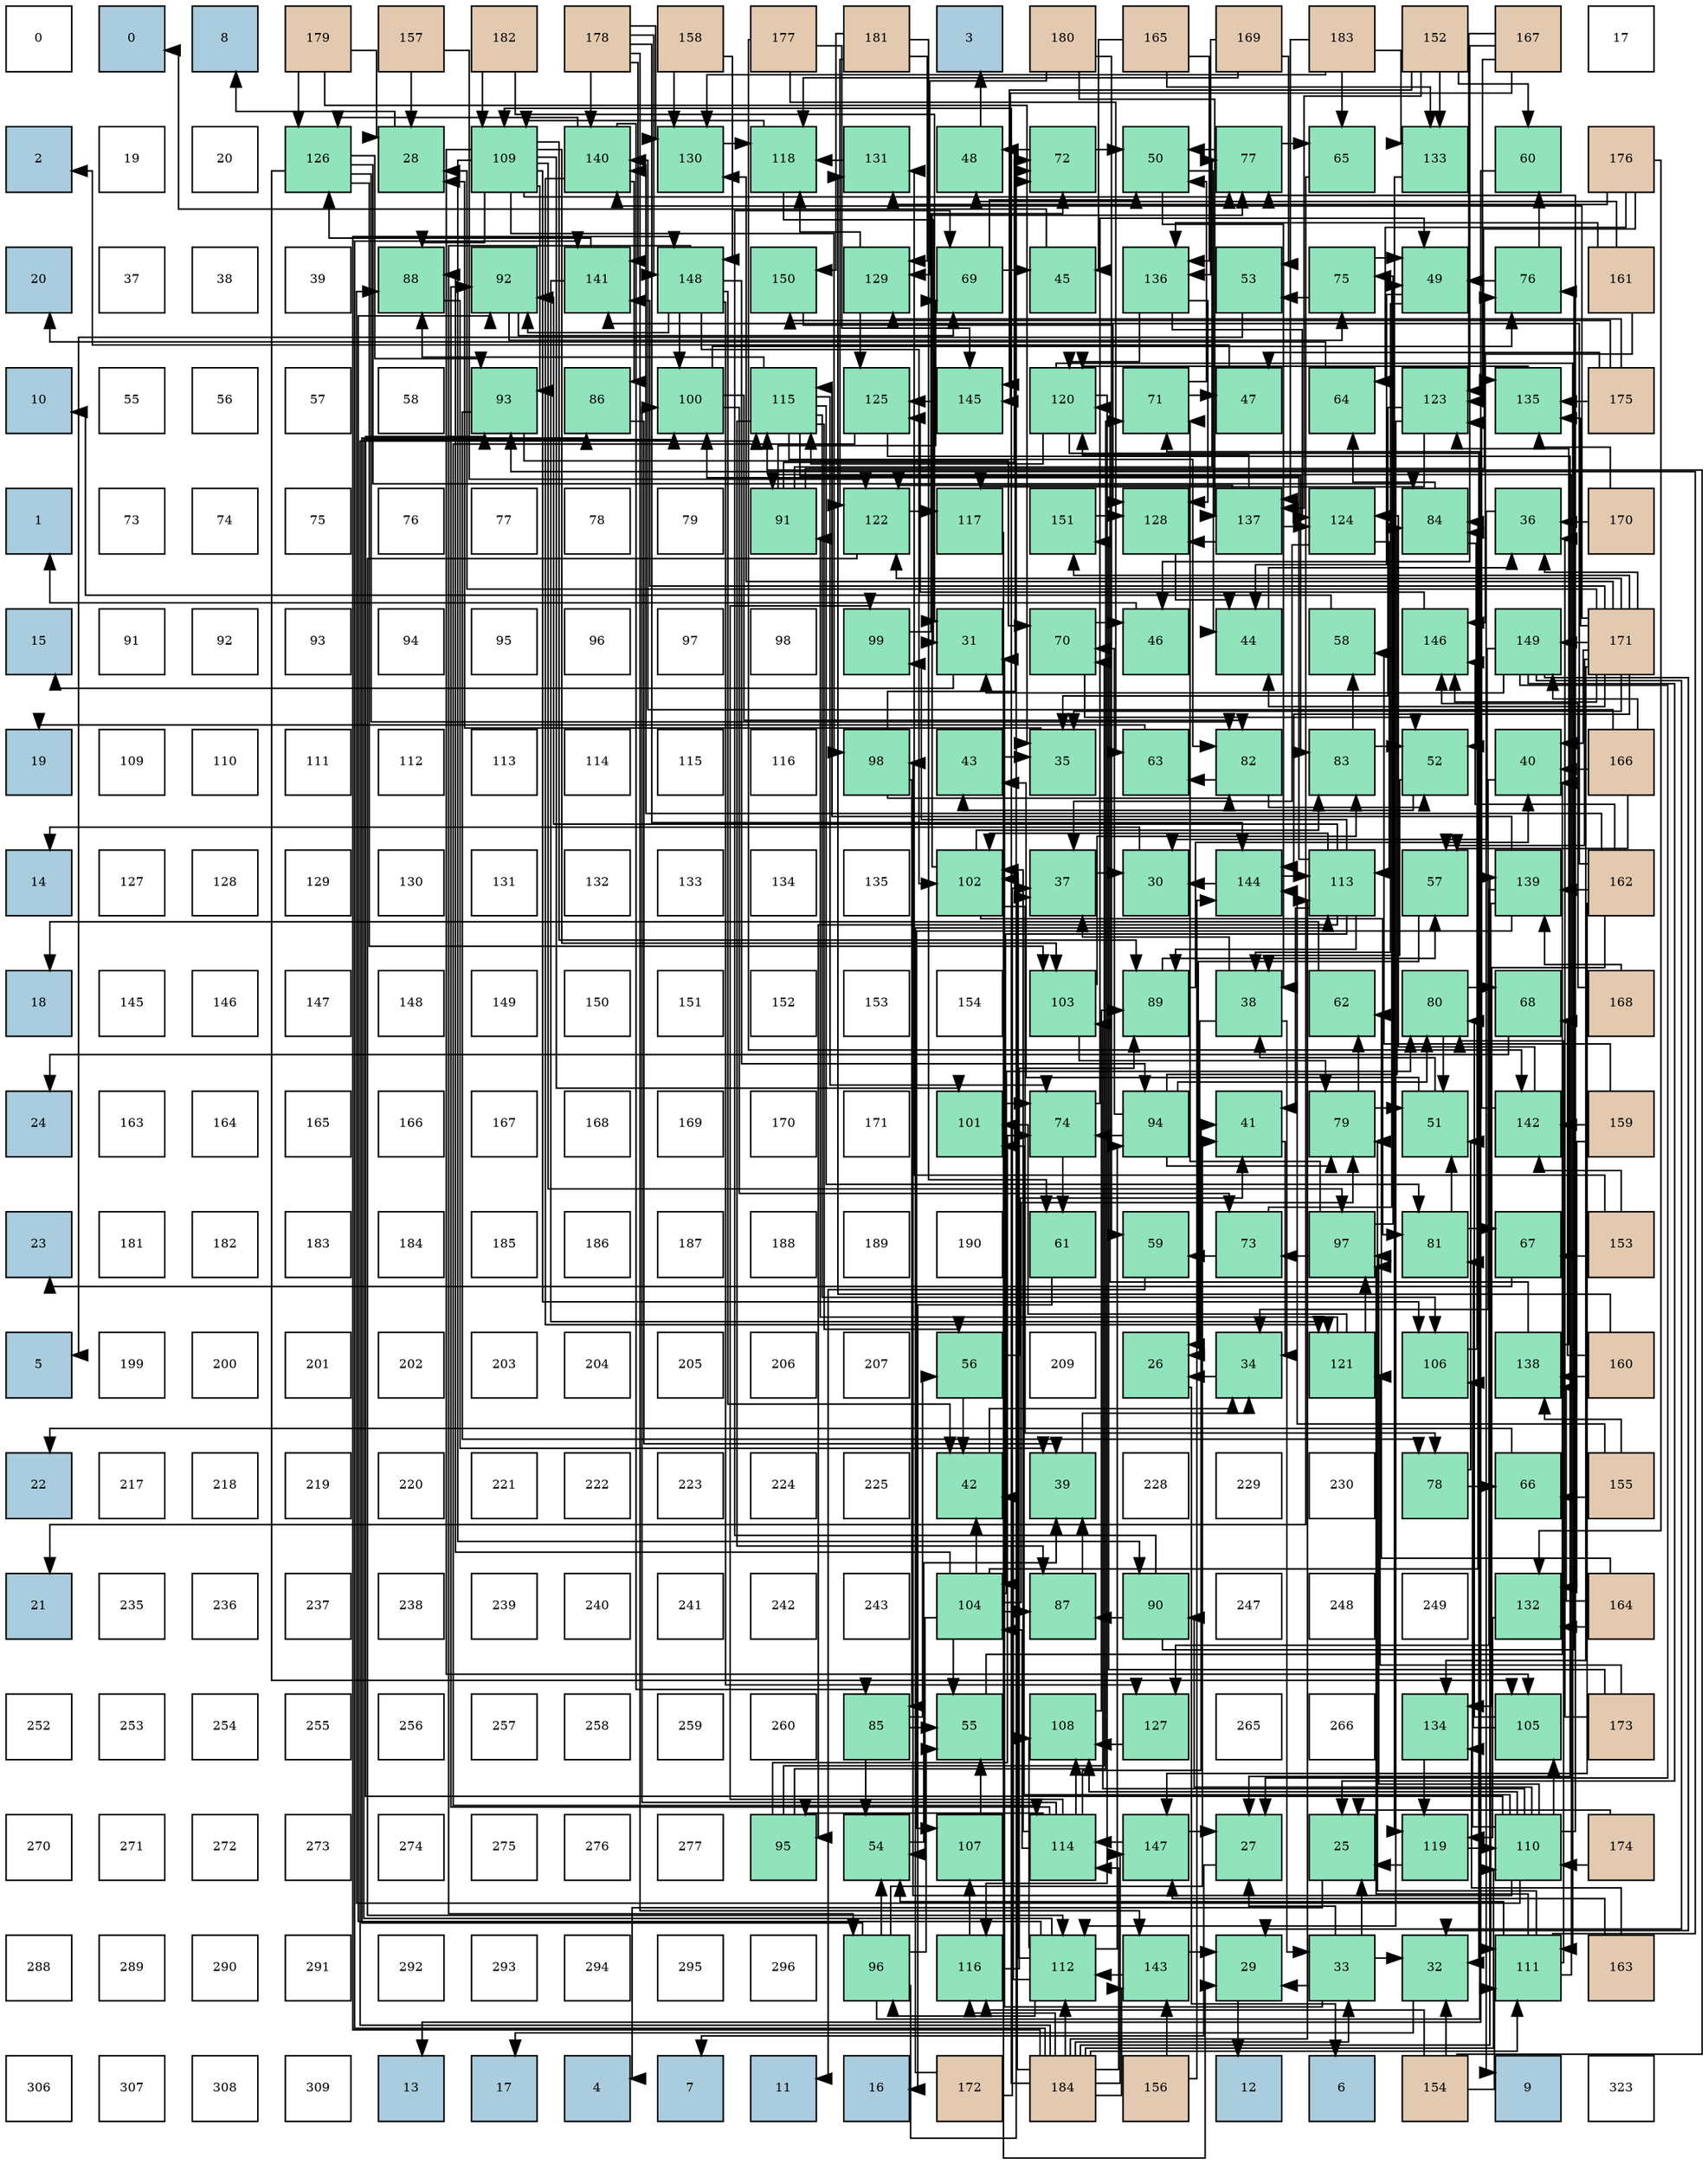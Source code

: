 digraph layout{
 rankdir=TB;
 splines=ortho;
 node [style=filled shape=square fixedsize=true width=0.6];
0[label="0", fontsize=8, fillcolor="#ffffff"];
1[label="0", fontsize=8, fillcolor="#a9ccde"];
2[label="8", fontsize=8, fillcolor="#a9ccde"];
3[label="179", fontsize=8, fillcolor="#e3c9af"];
4[label="157", fontsize=8, fillcolor="#e3c9af"];
5[label="182", fontsize=8, fillcolor="#e3c9af"];
6[label="178", fontsize=8, fillcolor="#e3c9af"];
7[label="158", fontsize=8, fillcolor="#e3c9af"];
8[label="177", fontsize=8, fillcolor="#e3c9af"];
9[label="181", fontsize=8, fillcolor="#e3c9af"];
10[label="3", fontsize=8, fillcolor="#a9ccde"];
11[label="180", fontsize=8, fillcolor="#e3c9af"];
12[label="165", fontsize=8, fillcolor="#e3c9af"];
13[label="169", fontsize=8, fillcolor="#e3c9af"];
14[label="183", fontsize=8, fillcolor="#e3c9af"];
15[label="152", fontsize=8, fillcolor="#e3c9af"];
16[label="167", fontsize=8, fillcolor="#e3c9af"];
17[label="17", fontsize=8, fillcolor="#ffffff"];
18[label="2", fontsize=8, fillcolor="#a9ccde"];
19[label="19", fontsize=8, fillcolor="#ffffff"];
20[label="20", fontsize=8, fillcolor="#ffffff"];
21[label="126", fontsize=8, fillcolor="#91e3bb"];
22[label="28", fontsize=8, fillcolor="#91e3bb"];
23[label="109", fontsize=8, fillcolor="#91e3bb"];
24[label="140", fontsize=8, fillcolor="#91e3bb"];
25[label="130", fontsize=8, fillcolor="#91e3bb"];
26[label="118", fontsize=8, fillcolor="#91e3bb"];
27[label="131", fontsize=8, fillcolor="#91e3bb"];
28[label="48", fontsize=8, fillcolor="#91e3bb"];
29[label="72", fontsize=8, fillcolor="#91e3bb"];
30[label="50", fontsize=8, fillcolor="#91e3bb"];
31[label="77", fontsize=8, fillcolor="#91e3bb"];
32[label="65", fontsize=8, fillcolor="#91e3bb"];
33[label="133", fontsize=8, fillcolor="#91e3bb"];
34[label="60", fontsize=8, fillcolor="#91e3bb"];
35[label="176", fontsize=8, fillcolor="#e3c9af"];
36[label="20", fontsize=8, fillcolor="#a9ccde"];
37[label="37", fontsize=8, fillcolor="#ffffff"];
38[label="38", fontsize=8, fillcolor="#ffffff"];
39[label="39", fontsize=8, fillcolor="#ffffff"];
40[label="88", fontsize=8, fillcolor="#91e3bb"];
41[label="92", fontsize=8, fillcolor="#91e3bb"];
42[label="141", fontsize=8, fillcolor="#91e3bb"];
43[label="148", fontsize=8, fillcolor="#91e3bb"];
44[label="150", fontsize=8, fillcolor="#91e3bb"];
45[label="129", fontsize=8, fillcolor="#91e3bb"];
46[label="69", fontsize=8, fillcolor="#91e3bb"];
47[label="45", fontsize=8, fillcolor="#91e3bb"];
48[label="136", fontsize=8, fillcolor="#91e3bb"];
49[label="53", fontsize=8, fillcolor="#91e3bb"];
50[label="75", fontsize=8, fillcolor="#91e3bb"];
51[label="49", fontsize=8, fillcolor="#91e3bb"];
52[label="76", fontsize=8, fillcolor="#91e3bb"];
53[label="161", fontsize=8, fillcolor="#e3c9af"];
54[label="10", fontsize=8, fillcolor="#a9ccde"];
55[label="55", fontsize=8, fillcolor="#ffffff"];
56[label="56", fontsize=8, fillcolor="#ffffff"];
57[label="57", fontsize=8, fillcolor="#ffffff"];
58[label="58", fontsize=8, fillcolor="#ffffff"];
59[label="93", fontsize=8, fillcolor="#91e3bb"];
60[label="86", fontsize=8, fillcolor="#91e3bb"];
61[label="100", fontsize=8, fillcolor="#91e3bb"];
62[label="115", fontsize=8, fillcolor="#91e3bb"];
63[label="125", fontsize=8, fillcolor="#91e3bb"];
64[label="145", fontsize=8, fillcolor="#91e3bb"];
65[label="120", fontsize=8, fillcolor="#91e3bb"];
66[label="71", fontsize=8, fillcolor="#91e3bb"];
67[label="47", fontsize=8, fillcolor="#91e3bb"];
68[label="64", fontsize=8, fillcolor="#91e3bb"];
69[label="123", fontsize=8, fillcolor="#91e3bb"];
70[label="135", fontsize=8, fillcolor="#91e3bb"];
71[label="175", fontsize=8, fillcolor="#e3c9af"];
72[label="1", fontsize=8, fillcolor="#a9ccde"];
73[label="73", fontsize=8, fillcolor="#ffffff"];
74[label="74", fontsize=8, fillcolor="#ffffff"];
75[label="75", fontsize=8, fillcolor="#ffffff"];
76[label="76", fontsize=8, fillcolor="#ffffff"];
77[label="77", fontsize=8, fillcolor="#ffffff"];
78[label="78", fontsize=8, fillcolor="#ffffff"];
79[label="79", fontsize=8, fillcolor="#ffffff"];
80[label="91", fontsize=8, fillcolor="#91e3bb"];
81[label="122", fontsize=8, fillcolor="#91e3bb"];
82[label="117", fontsize=8, fillcolor="#91e3bb"];
83[label="151", fontsize=8, fillcolor="#91e3bb"];
84[label="128", fontsize=8, fillcolor="#91e3bb"];
85[label="137", fontsize=8, fillcolor="#91e3bb"];
86[label="124", fontsize=8, fillcolor="#91e3bb"];
87[label="84", fontsize=8, fillcolor="#91e3bb"];
88[label="36", fontsize=8, fillcolor="#91e3bb"];
89[label="170", fontsize=8, fillcolor="#e3c9af"];
90[label="15", fontsize=8, fillcolor="#a9ccde"];
91[label="91", fontsize=8, fillcolor="#ffffff"];
92[label="92", fontsize=8, fillcolor="#ffffff"];
93[label="93", fontsize=8, fillcolor="#ffffff"];
94[label="94", fontsize=8, fillcolor="#ffffff"];
95[label="95", fontsize=8, fillcolor="#ffffff"];
96[label="96", fontsize=8, fillcolor="#ffffff"];
97[label="97", fontsize=8, fillcolor="#ffffff"];
98[label="98", fontsize=8, fillcolor="#ffffff"];
99[label="99", fontsize=8, fillcolor="#91e3bb"];
100[label="31", fontsize=8, fillcolor="#91e3bb"];
101[label="70", fontsize=8, fillcolor="#91e3bb"];
102[label="46", fontsize=8, fillcolor="#91e3bb"];
103[label="44", fontsize=8, fillcolor="#91e3bb"];
104[label="58", fontsize=8, fillcolor="#91e3bb"];
105[label="146", fontsize=8, fillcolor="#91e3bb"];
106[label="149", fontsize=8, fillcolor="#91e3bb"];
107[label="171", fontsize=8, fillcolor="#e3c9af"];
108[label="19", fontsize=8, fillcolor="#a9ccde"];
109[label="109", fontsize=8, fillcolor="#ffffff"];
110[label="110", fontsize=8, fillcolor="#ffffff"];
111[label="111", fontsize=8, fillcolor="#ffffff"];
112[label="112", fontsize=8, fillcolor="#ffffff"];
113[label="113", fontsize=8, fillcolor="#ffffff"];
114[label="114", fontsize=8, fillcolor="#ffffff"];
115[label="115", fontsize=8, fillcolor="#ffffff"];
116[label="116", fontsize=8, fillcolor="#ffffff"];
117[label="98", fontsize=8, fillcolor="#91e3bb"];
118[label="43", fontsize=8, fillcolor="#91e3bb"];
119[label="35", fontsize=8, fillcolor="#91e3bb"];
120[label="63", fontsize=8, fillcolor="#91e3bb"];
121[label="82", fontsize=8, fillcolor="#91e3bb"];
122[label="83", fontsize=8, fillcolor="#91e3bb"];
123[label="52", fontsize=8, fillcolor="#91e3bb"];
124[label="40", fontsize=8, fillcolor="#91e3bb"];
125[label="166", fontsize=8, fillcolor="#e3c9af"];
126[label="14", fontsize=8, fillcolor="#a9ccde"];
127[label="127", fontsize=8, fillcolor="#ffffff"];
128[label="128", fontsize=8, fillcolor="#ffffff"];
129[label="129", fontsize=8, fillcolor="#ffffff"];
130[label="130", fontsize=8, fillcolor="#ffffff"];
131[label="131", fontsize=8, fillcolor="#ffffff"];
132[label="132", fontsize=8, fillcolor="#ffffff"];
133[label="133", fontsize=8, fillcolor="#ffffff"];
134[label="134", fontsize=8, fillcolor="#ffffff"];
135[label="135", fontsize=8, fillcolor="#ffffff"];
136[label="102", fontsize=8, fillcolor="#91e3bb"];
137[label="37", fontsize=8, fillcolor="#91e3bb"];
138[label="30", fontsize=8, fillcolor="#91e3bb"];
139[label="144", fontsize=8, fillcolor="#91e3bb"];
140[label="113", fontsize=8, fillcolor="#91e3bb"];
141[label="57", fontsize=8, fillcolor="#91e3bb"];
142[label="139", fontsize=8, fillcolor="#91e3bb"];
143[label="162", fontsize=8, fillcolor="#e3c9af"];
144[label="18", fontsize=8, fillcolor="#a9ccde"];
145[label="145", fontsize=8, fillcolor="#ffffff"];
146[label="146", fontsize=8, fillcolor="#ffffff"];
147[label="147", fontsize=8, fillcolor="#ffffff"];
148[label="148", fontsize=8, fillcolor="#ffffff"];
149[label="149", fontsize=8, fillcolor="#ffffff"];
150[label="150", fontsize=8, fillcolor="#ffffff"];
151[label="151", fontsize=8, fillcolor="#ffffff"];
152[label="152", fontsize=8, fillcolor="#ffffff"];
153[label="153", fontsize=8, fillcolor="#ffffff"];
154[label="154", fontsize=8, fillcolor="#ffffff"];
155[label="103", fontsize=8, fillcolor="#91e3bb"];
156[label="89", fontsize=8, fillcolor="#91e3bb"];
157[label="38", fontsize=8, fillcolor="#91e3bb"];
158[label="62", fontsize=8, fillcolor="#91e3bb"];
159[label="80", fontsize=8, fillcolor="#91e3bb"];
160[label="68", fontsize=8, fillcolor="#91e3bb"];
161[label="168", fontsize=8, fillcolor="#e3c9af"];
162[label="24", fontsize=8, fillcolor="#a9ccde"];
163[label="163", fontsize=8, fillcolor="#ffffff"];
164[label="164", fontsize=8, fillcolor="#ffffff"];
165[label="165", fontsize=8, fillcolor="#ffffff"];
166[label="166", fontsize=8, fillcolor="#ffffff"];
167[label="167", fontsize=8, fillcolor="#ffffff"];
168[label="168", fontsize=8, fillcolor="#ffffff"];
169[label="169", fontsize=8, fillcolor="#ffffff"];
170[label="170", fontsize=8, fillcolor="#ffffff"];
171[label="171", fontsize=8, fillcolor="#ffffff"];
172[label="101", fontsize=8, fillcolor="#91e3bb"];
173[label="74", fontsize=8, fillcolor="#91e3bb"];
174[label="94", fontsize=8, fillcolor="#91e3bb"];
175[label="41", fontsize=8, fillcolor="#91e3bb"];
176[label="79", fontsize=8, fillcolor="#91e3bb"];
177[label="51", fontsize=8, fillcolor="#91e3bb"];
178[label="142", fontsize=8, fillcolor="#91e3bb"];
179[label="159", fontsize=8, fillcolor="#e3c9af"];
180[label="23", fontsize=8, fillcolor="#a9ccde"];
181[label="181", fontsize=8, fillcolor="#ffffff"];
182[label="182", fontsize=8, fillcolor="#ffffff"];
183[label="183", fontsize=8, fillcolor="#ffffff"];
184[label="184", fontsize=8, fillcolor="#ffffff"];
185[label="185", fontsize=8, fillcolor="#ffffff"];
186[label="186", fontsize=8, fillcolor="#ffffff"];
187[label="187", fontsize=8, fillcolor="#ffffff"];
188[label="188", fontsize=8, fillcolor="#ffffff"];
189[label="189", fontsize=8, fillcolor="#ffffff"];
190[label="190", fontsize=8, fillcolor="#ffffff"];
191[label="61", fontsize=8, fillcolor="#91e3bb"];
192[label="59", fontsize=8, fillcolor="#91e3bb"];
193[label="73", fontsize=8, fillcolor="#91e3bb"];
194[label="97", fontsize=8, fillcolor="#91e3bb"];
195[label="81", fontsize=8, fillcolor="#91e3bb"];
196[label="67", fontsize=8, fillcolor="#91e3bb"];
197[label="153", fontsize=8, fillcolor="#e3c9af"];
198[label="5", fontsize=8, fillcolor="#a9ccde"];
199[label="199", fontsize=8, fillcolor="#ffffff"];
200[label="200", fontsize=8, fillcolor="#ffffff"];
201[label="201", fontsize=8, fillcolor="#ffffff"];
202[label="202", fontsize=8, fillcolor="#ffffff"];
203[label="203", fontsize=8, fillcolor="#ffffff"];
204[label="204", fontsize=8, fillcolor="#ffffff"];
205[label="205", fontsize=8, fillcolor="#ffffff"];
206[label="206", fontsize=8, fillcolor="#ffffff"];
207[label="207", fontsize=8, fillcolor="#ffffff"];
208[label="56", fontsize=8, fillcolor="#91e3bb"];
209[label="209", fontsize=8, fillcolor="#ffffff"];
210[label="26", fontsize=8, fillcolor="#91e3bb"];
211[label="34", fontsize=8, fillcolor="#91e3bb"];
212[label="121", fontsize=8, fillcolor="#91e3bb"];
213[label="106", fontsize=8, fillcolor="#91e3bb"];
214[label="138", fontsize=8, fillcolor="#91e3bb"];
215[label="160", fontsize=8, fillcolor="#e3c9af"];
216[label="22", fontsize=8, fillcolor="#a9ccde"];
217[label="217", fontsize=8, fillcolor="#ffffff"];
218[label="218", fontsize=8, fillcolor="#ffffff"];
219[label="219", fontsize=8, fillcolor="#ffffff"];
220[label="220", fontsize=8, fillcolor="#ffffff"];
221[label="221", fontsize=8, fillcolor="#ffffff"];
222[label="222", fontsize=8, fillcolor="#ffffff"];
223[label="223", fontsize=8, fillcolor="#ffffff"];
224[label="224", fontsize=8, fillcolor="#ffffff"];
225[label="225", fontsize=8, fillcolor="#ffffff"];
226[label="42", fontsize=8, fillcolor="#91e3bb"];
227[label="39", fontsize=8, fillcolor="#91e3bb"];
228[label="228", fontsize=8, fillcolor="#ffffff"];
229[label="229", fontsize=8, fillcolor="#ffffff"];
230[label="230", fontsize=8, fillcolor="#ffffff"];
231[label="78", fontsize=8, fillcolor="#91e3bb"];
232[label="66", fontsize=8, fillcolor="#91e3bb"];
233[label="155", fontsize=8, fillcolor="#e3c9af"];
234[label="21", fontsize=8, fillcolor="#a9ccde"];
235[label="235", fontsize=8, fillcolor="#ffffff"];
236[label="236", fontsize=8, fillcolor="#ffffff"];
237[label="237", fontsize=8, fillcolor="#ffffff"];
238[label="238", fontsize=8, fillcolor="#ffffff"];
239[label="239", fontsize=8, fillcolor="#ffffff"];
240[label="240", fontsize=8, fillcolor="#ffffff"];
241[label="241", fontsize=8, fillcolor="#ffffff"];
242[label="242", fontsize=8, fillcolor="#ffffff"];
243[label="243", fontsize=8, fillcolor="#ffffff"];
244[label="104", fontsize=8, fillcolor="#91e3bb"];
245[label="87", fontsize=8, fillcolor="#91e3bb"];
246[label="90", fontsize=8, fillcolor="#91e3bb"];
247[label="247", fontsize=8, fillcolor="#ffffff"];
248[label="248", fontsize=8, fillcolor="#ffffff"];
249[label="249", fontsize=8, fillcolor="#ffffff"];
250[label="132", fontsize=8, fillcolor="#91e3bb"];
251[label="164", fontsize=8, fillcolor="#e3c9af"];
252[label="252", fontsize=8, fillcolor="#ffffff"];
253[label="253", fontsize=8, fillcolor="#ffffff"];
254[label="254", fontsize=8, fillcolor="#ffffff"];
255[label="255", fontsize=8, fillcolor="#ffffff"];
256[label="256", fontsize=8, fillcolor="#ffffff"];
257[label="257", fontsize=8, fillcolor="#ffffff"];
258[label="258", fontsize=8, fillcolor="#ffffff"];
259[label="259", fontsize=8, fillcolor="#ffffff"];
260[label="260", fontsize=8, fillcolor="#ffffff"];
261[label="85", fontsize=8, fillcolor="#91e3bb"];
262[label="55", fontsize=8, fillcolor="#91e3bb"];
263[label="108", fontsize=8, fillcolor="#91e3bb"];
264[label="127", fontsize=8, fillcolor="#91e3bb"];
265[label="265", fontsize=8, fillcolor="#ffffff"];
266[label="266", fontsize=8, fillcolor="#ffffff"];
267[label="134", fontsize=8, fillcolor="#91e3bb"];
268[label="105", fontsize=8, fillcolor="#91e3bb"];
269[label="173", fontsize=8, fillcolor="#e3c9af"];
270[label="270", fontsize=8, fillcolor="#ffffff"];
271[label="271", fontsize=8, fillcolor="#ffffff"];
272[label="272", fontsize=8, fillcolor="#ffffff"];
273[label="273", fontsize=8, fillcolor="#ffffff"];
274[label="274", fontsize=8, fillcolor="#ffffff"];
275[label="275", fontsize=8, fillcolor="#ffffff"];
276[label="276", fontsize=8, fillcolor="#ffffff"];
277[label="277", fontsize=8, fillcolor="#ffffff"];
278[label="95", fontsize=8, fillcolor="#91e3bb"];
279[label="54", fontsize=8, fillcolor="#91e3bb"];
280[label="107", fontsize=8, fillcolor="#91e3bb"];
281[label="114", fontsize=8, fillcolor="#91e3bb"];
282[label="147", fontsize=8, fillcolor="#91e3bb"];
283[label="27", fontsize=8, fillcolor="#91e3bb"];
284[label="25", fontsize=8, fillcolor="#91e3bb"];
285[label="119", fontsize=8, fillcolor="#91e3bb"];
286[label="110", fontsize=8, fillcolor="#91e3bb"];
287[label="174", fontsize=8, fillcolor="#e3c9af"];
288[label="288", fontsize=8, fillcolor="#ffffff"];
289[label="289", fontsize=8, fillcolor="#ffffff"];
290[label="290", fontsize=8, fillcolor="#ffffff"];
291[label="291", fontsize=8, fillcolor="#ffffff"];
292[label="292", fontsize=8, fillcolor="#ffffff"];
293[label="293", fontsize=8, fillcolor="#ffffff"];
294[label="294", fontsize=8, fillcolor="#ffffff"];
295[label="295", fontsize=8, fillcolor="#ffffff"];
296[label="296", fontsize=8, fillcolor="#ffffff"];
297[label="96", fontsize=8, fillcolor="#91e3bb"];
298[label="116", fontsize=8, fillcolor="#91e3bb"];
299[label="112", fontsize=8, fillcolor="#91e3bb"];
300[label="143", fontsize=8, fillcolor="#91e3bb"];
301[label="29", fontsize=8, fillcolor="#91e3bb"];
302[label="33", fontsize=8, fillcolor="#91e3bb"];
303[label="32", fontsize=8, fillcolor="#91e3bb"];
304[label="111", fontsize=8, fillcolor="#91e3bb"];
305[label="163", fontsize=8, fillcolor="#e3c9af"];
306[label="306", fontsize=8, fillcolor="#ffffff"];
307[label="307", fontsize=8, fillcolor="#ffffff"];
308[label="308", fontsize=8, fillcolor="#ffffff"];
309[label="309", fontsize=8, fillcolor="#ffffff"];
310[label="13", fontsize=8, fillcolor="#a9ccde"];
311[label="17", fontsize=8, fillcolor="#a9ccde"];
312[label="4", fontsize=8, fillcolor="#a9ccde"];
313[label="7", fontsize=8, fillcolor="#a9ccde"];
314[label="11", fontsize=8, fillcolor="#a9ccde"];
315[label="16", fontsize=8, fillcolor="#a9ccde"];
316[label="172", fontsize=8, fillcolor="#e3c9af"];
317[label="184", fontsize=8, fillcolor="#e3c9af"];
318[label="156", fontsize=8, fillcolor="#e3c9af"];
319[label="12", fontsize=8, fillcolor="#a9ccde"];
320[label="6", fontsize=8, fillcolor="#a9ccde"];
321[label="154", fontsize=8, fillcolor="#e3c9af"];
322[label="9", fontsize=8, fillcolor="#a9ccde"];
323[label="323", fontsize=8, fillcolor="#ffffff"];
edge [constraint=false, style=vis];284 -> 312;
210 -> 320;
283 -> 313;
22 -> 2;
301 -> 319;
138 -> 126;
100 -> 90;
303 -> 311;
302 -> 284;
302 -> 283;
302 -> 301;
302 -> 100;
302 -> 303;
211 -> 210;
119 -> 22;
88 -> 322;
137 -> 138;
157 -> 210;
157 -> 302;
157 -> 137;
227 -> 211;
124 -> 211;
175 -> 211;
226 -> 211;
118 -> 119;
103 -> 88;
47 -> 1;
102 -> 72;
67 -> 18;
28 -> 10;
51 -> 157;
51 -> 103;
30 -> 157;
30 -> 103;
177 -> 157;
177 -> 118;
123 -> 157;
123 -> 118;
49 -> 198;
279 -> 227;
262 -> 124;
208 -> 175;
208 -> 226;
141 -> 210;
104 -> 54;
192 -> 314;
34 -> 310;
191 -> 315;
158 -> 144;
120 -> 108;
68 -> 36;
32 -> 234;
232 -> 216;
196 -> 180;
160 -> 162;
46 -> 47;
46 -> 30;
101 -> 102;
101 -> 123;
66 -> 67;
66 -> 30;
29 -> 28;
29 -> 30;
193 -> 51;
193 -> 192;
173 -> 51;
173 -> 191;
50 -> 51;
50 -> 49;
52 -> 51;
52 -> 34;
31 -> 30;
31 -> 32;
231 -> 177;
231 -> 232;
176 -> 177;
176 -> 158;
159 -> 177;
159 -> 160;
195 -> 177;
195 -> 196;
121 -> 123;
121 -> 120;
122 -> 123;
122 -> 104;
87 -> 123;
87 -> 68;
261 -> 279;
261 -> 262;
261 -> 208;
60 -> 227;
245 -> 227;
40 -> 227;
156 -> 124;
156 -> 141;
246 -> 46;
246 -> 52;
246 -> 245;
80 -> 46;
80 -> 29;
80 -> 52;
80 -> 31;
41 -> 46;
41 -> 50;
59 -> 101;
59 -> 231;
174 -> 101;
174 -> 173;
174 -> 176;
174 -> 159;
174 -> 87;
278 -> 101;
278 -> 66;
278 -> 173;
297 -> 175;
297 -> 279;
297 -> 262;
297 -> 66;
297 -> 29;
297 -> 60;
194 -> 66;
194 -> 193;
194 -> 50;
117 -> 29;
117 -> 121;
117 -> 261;
99 -> 29;
61 -> 193;
61 -> 52;
61 -> 121;
172 -> 173;
136 -> 31;
136 -> 231;
136 -> 195;
136 -> 122;
155 -> 176;
155 -> 122;
244 -> 226;
244 -> 279;
244 -> 262;
244 -> 176;
244 -> 159;
244 -> 87;
244 -> 245;
244 -> 40;
268 -> 159;
268 -> 195;
213 -> 87;
280 -> 262;
263 -> 156;
23 -> 31;
23 -> 40;
23 -> 156;
23 -> 246;
23 -> 59;
23 -> 194;
23 -> 117;
23 -> 172;
23 -> 155;
23 -> 268;
23 -> 213;
286 -> 31;
286 -> 40;
286 -> 246;
286 -> 59;
286 -> 194;
286 -> 117;
286 -> 172;
286 -> 155;
286 -> 268;
286 -> 213;
286 -> 263;
304 -> 279;
304 -> 176;
304 -> 159;
304 -> 80;
304 -> 59;
304 -> 194;
299 -> 226;
299 -> 41;
299 -> 174;
299 -> 297;
299 -> 61;
299 -> 136;
299 -> 263;
140 -> 175;
140 -> 156;
140 -> 41;
140 -> 278;
140 -> 99;
140 -> 61;
140 -> 136;
140 -> 244;
281 -> 175;
281 -> 41;
281 -> 278;
281 -> 99;
281 -> 61;
281 -> 136;
281 -> 244;
281 -> 263;
62 -> 208;
62 -> 173;
62 -> 195;
62 -> 121;
62 -> 122;
62 -> 245;
62 -> 40;
62 -> 213;
298 -> 156;
298 -> 280;
82 -> 301;
26 -> 100;
26 -> 23;
285 -> 284;
285 -> 286;
65 -> 303;
65 -> 304;
65 -> 62;
65 -> 298;
212 -> 80;
212 -> 194;
212 -> 172;
81 -> 299;
81 -> 82;
69 -> 119;
69 -> 299;
69 -> 82;
86 -> 137;
86 -> 140;
63 -> 283;
63 -> 281;
21 -> 121;
21 -> 87;
21 -> 59;
21 -> 155;
21 -> 268;
264 -> 263;
84 -> 103;
45 -> 26;
45 -> 63;
25 -> 26;
27 -> 26;
250 -> 285;
33 -> 285;
267 -> 285;
70 -> 65;
48 -> 65;
48 -> 86;
48 -> 84;
85 -> 65;
85 -> 81;
85 -> 86;
85 -> 84;
214 -> 65;
214 -> 69;
142 -> 280;
142 -> 304;
142 -> 62;
142 -> 264;
24 -> 261;
24 -> 60;
24 -> 212;
24 -> 21;
42 -> 212;
42 -> 21;
178 -> 69;
178 -> 86;
300 -> 301;
300 -> 299;
139 -> 138;
139 -> 140;
64 -> 63;
105 -> 63;
282 -> 283;
282 -> 281;
43 -> 226;
43 -> 41;
43 -> 174;
43 -> 297;
43 -> 61;
43 -> 136;
43 -> 264;
106 -> 284;
106 -> 283;
106 -> 301;
106 -> 138;
106 -> 100;
106 -> 303;
44 -> 84;
83 -> 84;
15 -> 34;
15 -> 33;
15 -> 85;
15 -> 64;
197 -> 196;
197 -> 27;
197 -> 178;
321 -> 303;
321 -> 304;
321 -> 62;
321 -> 298;
233 -> 232;
233 -> 214;
233 -> 139;
318 -> 300;
318 -> 139;
4 -> 22;
4 -> 81;
7 -> 25;
7 -> 43;
179 -> 104;
179 -> 250;
179 -> 178;
215 -> 160;
215 -> 27;
215 -> 214;
53 -> 28;
53 -> 48;
53 -> 105;
143 -> 267;
143 -> 142;
143 -> 24;
143 -> 42;
143 -> 105;
143 -> 282;
305 -> 267;
305 -> 282;
251 -> 158;
251 -> 250;
251 -> 214;
12 -> 47;
12 -> 33;
12 -> 48;
125 -> 124;
125 -> 141;
125 -> 24;
125 -> 106;
16 -> 102;
16 -> 69;
16 -> 70;
16 -> 64;
161 -> 142;
161 -> 105;
13 -> 49;
13 -> 26;
13 -> 48;
89 -> 88;
89 -> 70;
107 -> 22;
107 -> 119;
107 -> 88;
107 -> 124;
107 -> 103;
107 -> 141;
107 -> 81;
107 -> 25;
107 -> 267;
107 -> 70;
107 -> 24;
107 -> 42;
107 -> 139;
107 -> 105;
107 -> 106;
107 -> 83;
316 -> 137;
316 -> 140;
269 -> 88;
269 -> 212;
269 -> 83;
287 -> 284;
287 -> 286;
71 -> 67;
71 -> 45;
71 -> 70;
71 -> 44;
35 -> 68;
35 -> 69;
35 -> 27;
35 -> 250;
8 -> 120;
8 -> 178;
8 -> 64;
6 -> 25;
6 -> 24;
6 -> 42;
6 -> 300;
6 -> 139;
6 -> 43;
3 -> 22;
3 -> 119;
3 -> 21;
11 -> 192;
11 -> 45;
11 -> 85;
9 -> 191;
9 -> 81;
9 -> 45;
9 -> 44;
5 -> 100;
5 -> 23;
14 -> 32;
14 -> 25;
14 -> 33;
14 -> 85;
317 -> 302;
317 -> 137;
317 -> 23;
317 -> 286;
317 -> 304;
317 -> 299;
317 -> 140;
317 -> 281;
317 -> 62;
317 -> 298;
317 -> 142;
317 -> 42;
317 -> 300;
317 -> 282;
317 -> 43;
edge [constraint=true, style=invis];
0 -> 18 -> 36 -> 54 -> 72 -> 90 -> 108 -> 126 -> 144 -> 162 -> 180 -> 198 -> 216 -> 234 -> 252 -> 270 -> 288 -> 306;
1 -> 19 -> 37 -> 55 -> 73 -> 91 -> 109 -> 127 -> 145 -> 163 -> 181 -> 199 -> 217 -> 235 -> 253 -> 271 -> 289 -> 307;
2 -> 20 -> 38 -> 56 -> 74 -> 92 -> 110 -> 128 -> 146 -> 164 -> 182 -> 200 -> 218 -> 236 -> 254 -> 272 -> 290 -> 308;
3 -> 21 -> 39 -> 57 -> 75 -> 93 -> 111 -> 129 -> 147 -> 165 -> 183 -> 201 -> 219 -> 237 -> 255 -> 273 -> 291 -> 309;
4 -> 22 -> 40 -> 58 -> 76 -> 94 -> 112 -> 130 -> 148 -> 166 -> 184 -> 202 -> 220 -> 238 -> 256 -> 274 -> 292 -> 310;
5 -> 23 -> 41 -> 59 -> 77 -> 95 -> 113 -> 131 -> 149 -> 167 -> 185 -> 203 -> 221 -> 239 -> 257 -> 275 -> 293 -> 311;
6 -> 24 -> 42 -> 60 -> 78 -> 96 -> 114 -> 132 -> 150 -> 168 -> 186 -> 204 -> 222 -> 240 -> 258 -> 276 -> 294 -> 312;
7 -> 25 -> 43 -> 61 -> 79 -> 97 -> 115 -> 133 -> 151 -> 169 -> 187 -> 205 -> 223 -> 241 -> 259 -> 277 -> 295 -> 313;
8 -> 26 -> 44 -> 62 -> 80 -> 98 -> 116 -> 134 -> 152 -> 170 -> 188 -> 206 -> 224 -> 242 -> 260 -> 278 -> 296 -> 314;
9 -> 27 -> 45 -> 63 -> 81 -> 99 -> 117 -> 135 -> 153 -> 171 -> 189 -> 207 -> 225 -> 243 -> 261 -> 279 -> 297 -> 315;
10 -> 28 -> 46 -> 64 -> 82 -> 100 -> 118 -> 136 -> 154 -> 172 -> 190 -> 208 -> 226 -> 244 -> 262 -> 280 -> 298 -> 316;
11 -> 29 -> 47 -> 65 -> 83 -> 101 -> 119 -> 137 -> 155 -> 173 -> 191 -> 209 -> 227 -> 245 -> 263 -> 281 -> 299 -> 317;
12 -> 30 -> 48 -> 66 -> 84 -> 102 -> 120 -> 138 -> 156 -> 174 -> 192 -> 210 -> 228 -> 246 -> 264 -> 282 -> 300 -> 318;
13 -> 31 -> 49 -> 67 -> 85 -> 103 -> 121 -> 139 -> 157 -> 175 -> 193 -> 211 -> 229 -> 247 -> 265 -> 283 -> 301 -> 319;
14 -> 32 -> 50 -> 68 -> 86 -> 104 -> 122 -> 140 -> 158 -> 176 -> 194 -> 212 -> 230 -> 248 -> 266 -> 284 -> 302 -> 320;
15 -> 33 -> 51 -> 69 -> 87 -> 105 -> 123 -> 141 -> 159 -> 177 -> 195 -> 213 -> 231 -> 249 -> 267 -> 285 -> 303 -> 321;
16 -> 34 -> 52 -> 70 -> 88 -> 106 -> 124 -> 142 -> 160 -> 178 -> 196 -> 214 -> 232 -> 250 -> 268 -> 286 -> 304 -> 322;
17 -> 35 -> 53 -> 71 -> 89 -> 107 -> 125 -> 143 -> 161 -> 179 -> 197 -> 215 -> 233 -> 251 -> 269 -> 287 -> 305 -> 323;
rank = same {0 -> 1 -> 2 -> 3 -> 4 -> 5 -> 6 -> 7 -> 8 -> 9 -> 10 -> 11 -> 12 -> 13 -> 14 -> 15 -> 16 -> 17};
rank = same {18 -> 19 -> 20 -> 21 -> 22 -> 23 -> 24 -> 25 -> 26 -> 27 -> 28 -> 29 -> 30 -> 31 -> 32 -> 33 -> 34 -> 35};
rank = same {36 -> 37 -> 38 -> 39 -> 40 -> 41 -> 42 -> 43 -> 44 -> 45 -> 46 -> 47 -> 48 -> 49 -> 50 -> 51 -> 52 -> 53};
rank = same {54 -> 55 -> 56 -> 57 -> 58 -> 59 -> 60 -> 61 -> 62 -> 63 -> 64 -> 65 -> 66 -> 67 -> 68 -> 69 -> 70 -> 71};
rank = same {72 -> 73 -> 74 -> 75 -> 76 -> 77 -> 78 -> 79 -> 80 -> 81 -> 82 -> 83 -> 84 -> 85 -> 86 -> 87 -> 88 -> 89};
rank = same {90 -> 91 -> 92 -> 93 -> 94 -> 95 -> 96 -> 97 -> 98 -> 99 -> 100 -> 101 -> 102 -> 103 -> 104 -> 105 -> 106 -> 107};
rank = same {108 -> 109 -> 110 -> 111 -> 112 -> 113 -> 114 -> 115 -> 116 -> 117 -> 118 -> 119 -> 120 -> 121 -> 122 -> 123 -> 124 -> 125};
rank = same {126 -> 127 -> 128 -> 129 -> 130 -> 131 -> 132 -> 133 -> 134 -> 135 -> 136 -> 137 -> 138 -> 139 -> 140 -> 141 -> 142 -> 143};
rank = same {144 -> 145 -> 146 -> 147 -> 148 -> 149 -> 150 -> 151 -> 152 -> 153 -> 154 -> 155 -> 156 -> 157 -> 158 -> 159 -> 160 -> 161};
rank = same {162 -> 163 -> 164 -> 165 -> 166 -> 167 -> 168 -> 169 -> 170 -> 171 -> 172 -> 173 -> 174 -> 175 -> 176 -> 177 -> 178 -> 179};
rank = same {180 -> 181 -> 182 -> 183 -> 184 -> 185 -> 186 -> 187 -> 188 -> 189 -> 190 -> 191 -> 192 -> 193 -> 194 -> 195 -> 196 -> 197};
rank = same {198 -> 199 -> 200 -> 201 -> 202 -> 203 -> 204 -> 205 -> 206 -> 207 -> 208 -> 209 -> 210 -> 211 -> 212 -> 213 -> 214 -> 215};
rank = same {216 -> 217 -> 218 -> 219 -> 220 -> 221 -> 222 -> 223 -> 224 -> 225 -> 226 -> 227 -> 228 -> 229 -> 230 -> 231 -> 232 -> 233};
rank = same {234 -> 235 -> 236 -> 237 -> 238 -> 239 -> 240 -> 241 -> 242 -> 243 -> 244 -> 245 -> 246 -> 247 -> 248 -> 249 -> 250 -> 251};
rank = same {252 -> 253 -> 254 -> 255 -> 256 -> 257 -> 258 -> 259 -> 260 -> 261 -> 262 -> 263 -> 264 -> 265 -> 266 -> 267 -> 268 -> 269};
rank = same {270 -> 271 -> 272 -> 273 -> 274 -> 275 -> 276 -> 277 -> 278 -> 279 -> 280 -> 281 -> 282 -> 283 -> 284 -> 285 -> 286 -> 287};
rank = same {288 -> 289 -> 290 -> 291 -> 292 -> 293 -> 294 -> 295 -> 296 -> 297 -> 298 -> 299 -> 300 -> 301 -> 302 -> 303 -> 304 -> 305};
rank = same {306 -> 307 -> 308 -> 309 -> 310 -> 311 -> 312 -> 313 -> 314 -> 315 -> 316 -> 317 -> 318 -> 319 -> 320 -> 321 -> 322 -> 323};
}